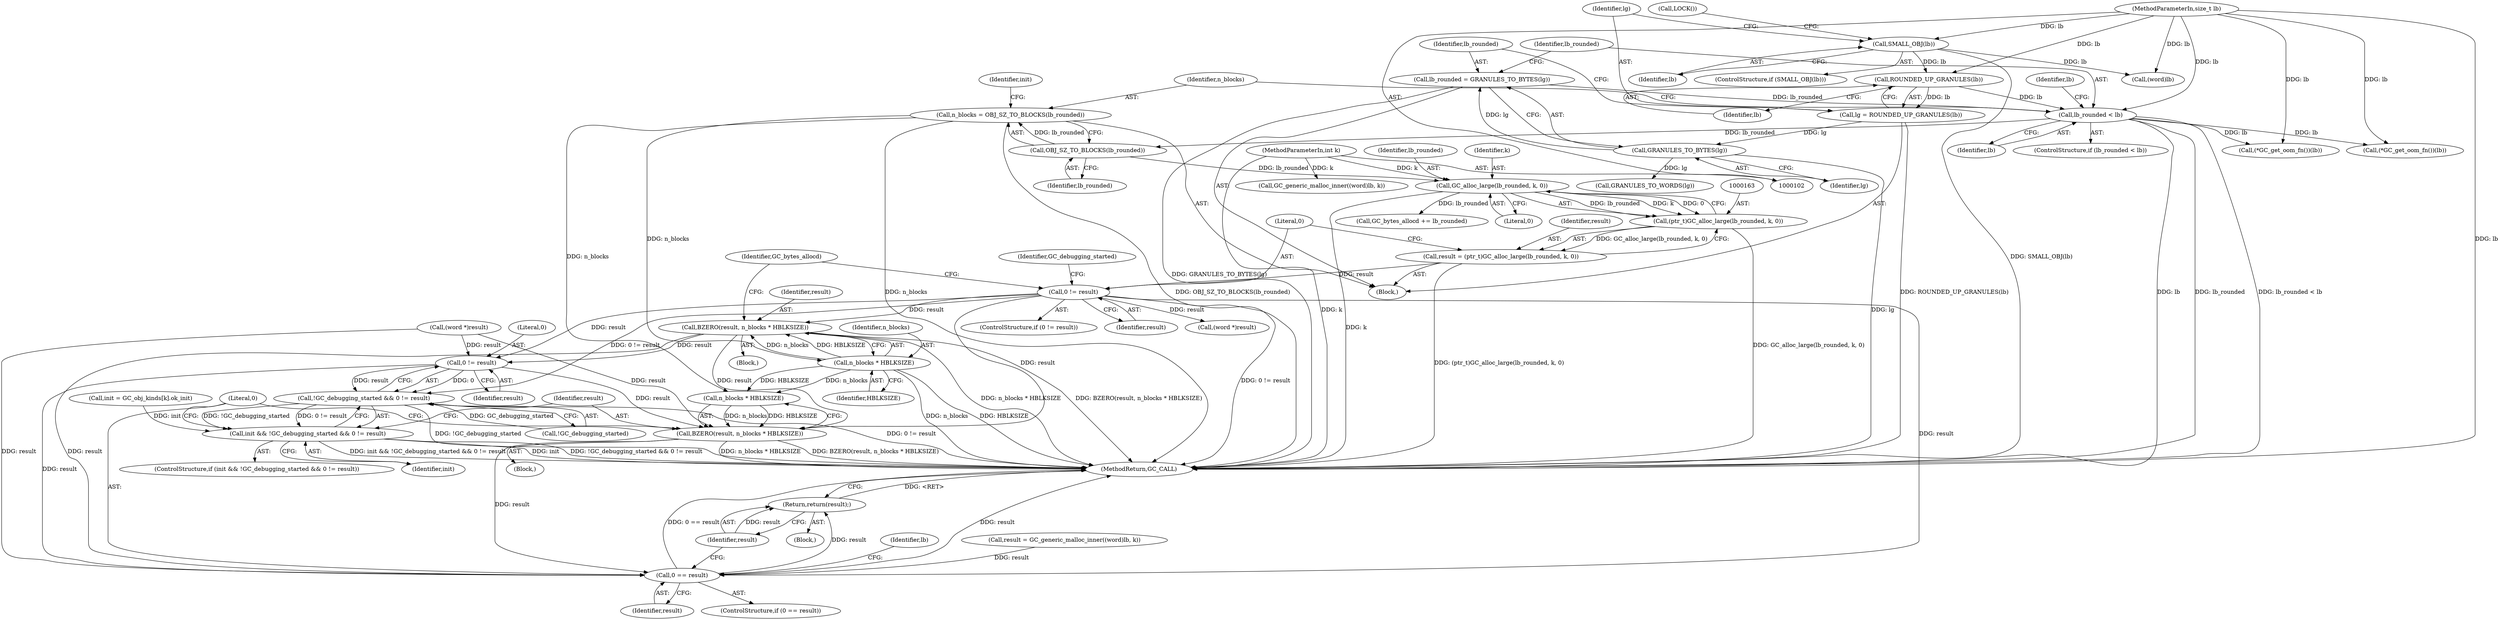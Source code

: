 digraph "0_bdwgc_be9df82919960214ee4b9d3313523bff44fd99e1@pointer" {
"1000176" [label="(Call,BZERO(result, n_blocks * HBLKSIZE))"];
"1000169" [label="(Call,0 != result)"];
"1000160" [label="(Call,result = (ptr_t)GC_alloc_large(lb_rounded, k, 0))"];
"1000162" [label="(Call,(ptr_t)GC_alloc_large(lb_rounded, k, 0))"];
"1000164" [label="(Call,GC_alloc_large(lb_rounded, k, 0))"];
"1000150" [label="(Call,OBJ_SZ_TO_BLOCKS(lb_rounded))"];
"1000142" [label="(Call,lb_rounded < lb)"];
"1000137" [label="(Call,lb_rounded = GRANULES_TO_BYTES(lg))"];
"1000139" [label="(Call,GRANULES_TO_BYTES(lg))"];
"1000133" [label="(Call,lg = ROUNDED_UP_GRANULES(lb))"];
"1000135" [label="(Call,ROUNDED_UP_GRANULES(lb))"];
"1000115" [label="(Call,SMALL_OBJ(lb))"];
"1000103" [label="(MethodParameterIn,size_t lb)"];
"1000104" [label="(MethodParameterIn,int k)"];
"1000178" [label="(Call,n_blocks * HBLKSIZE)"];
"1000148" [label="(Call,n_blocks = OBJ_SZ_TO_BLOCKS(lb_rounded))"];
"1000228" [label="(Call,0 != result)"];
"1000225" [label="(Call,!GC_debugging_started && 0 != result)"];
"1000223" [label="(Call,init && !GC_debugging_started && 0 != result)"];
"1000232" [label="(Call,BZERO(result, n_blocks * HBLKSIZE))"];
"1000238" [label="(Call,0 == result)"];
"1000247" [label="(Return,return(result);)"];
"1000160" [label="(Call,result = (ptr_t)GC_alloc_large(lb_rounded, k, 0))"];
"1000249" [label="(MethodReturn,GC_CALL)"];
"1000179" [label="(Identifier,n_blocks)"];
"1000234" [label="(Call,n_blocks * HBLKSIZE)"];
"1000141" [label="(ControlStructure,if (lb_rounded < lb))"];
"1000243" [label="(Call,(*GC_get_oom_fn())(lb))"];
"1000239" [label="(Literal,0)"];
"1000139" [label="(Call,GRANULES_TO_BYTES(lg))"];
"1000122" [label="(Call,(word)lb)"];
"1000138" [label="(Identifier,lb_rounded)"];
"1000180" [label="(Identifier,HBLKSIZE)"];
"1000248" [label="(Identifier,result)"];
"1000230" [label="(Identifier,result)"];
"1000231" [label="(Block,)"];
"1000218" [label="(Call,GC_bytes_allocd += lb_rounded)"];
"1000240" [label="(Identifier,result)"];
"1000170" [label="(Literal,0)"];
"1000168" [label="(ControlStructure,if (0 != result))"];
"1000136" [label="(Identifier,lb)"];
"1000151" [label="(Identifier,lb_rounded)"];
"1000137" [label="(Call,lb_rounded = GRANULES_TO_BYTES(lg))"];
"1000229" [label="(Literal,0)"];
"1000177" [label="(Identifier,result)"];
"1000116" [label="(Identifier,lb)"];
"1000244" [label="(Identifier,lb)"];
"1000222" [label="(ControlStructure,if (init && !GC_debugging_started && 0 != result))"];
"1000210" [label="(Call,(word *)result)"];
"1000118" [label="(Call,LOCK())"];
"1000133" [label="(Call,lg = ROUNDED_UP_GRANULES(lb))"];
"1000153" [label="(Identifier,init)"];
"1000233" [label="(Identifier,result)"];
"1000219" [label="(Identifier,GC_bytes_allocd)"];
"1000152" [label="(Call,init = GC_obj_kinds[k].ok_init)"];
"1000174" [label="(Identifier,GC_debugging_started)"];
"1000232" [label="(Call,BZERO(result, n_blocks * HBLKSIZE))"];
"1000128" [label="(Block,)"];
"1000162" [label="(Call,(ptr_t)GC_alloc_large(lb_rounded, k, 0))"];
"1000246" [label="(Block,)"];
"1000228" [label="(Call,0 != result)"];
"1000104" [label="(MethodParameterIn,int k)"];
"1000142" [label="(Call,lb_rounded < lb)"];
"1000176" [label="(Call,BZERO(result, n_blocks * HBLKSIZE))"];
"1000149" [label="(Identifier,n_blocks)"];
"1000119" [label="(Call,result = GC_generic_malloc_inner((word)lb, k))"];
"1000148" [label="(Call,n_blocks = OBJ_SZ_TO_BLOCKS(lb_rounded))"];
"1000150" [label="(Call,OBJ_SZ_TO_BLOCKS(lb_rounded))"];
"1000103" [label="(MethodParameterIn,size_t lb)"];
"1000226" [label="(Call,!GC_debugging_started)"];
"1000225" [label="(Call,!GC_debugging_started && 0 != result)"];
"1000146" [label="(Call,(*GC_get_oom_fn())(lb))"];
"1000171" [label="(Identifier,result)"];
"1000143" [label="(Identifier,lb_rounded)"];
"1000115" [label="(Call,SMALL_OBJ(lb))"];
"1000224" [label="(Identifier,init)"];
"1000237" [label="(ControlStructure,if (0 == result))"];
"1000147" [label="(Identifier,lb)"];
"1000144" [label="(Identifier,lb)"];
"1000169" [label="(Call,0 != result)"];
"1000223" [label="(Call,init && !GC_debugging_started && 0 != result)"];
"1000238" [label="(Call,0 == result)"];
"1000134" [label="(Identifier,lg)"];
"1000247" [label="(Return,return(result);)"];
"1000166" [label="(Identifier,k)"];
"1000135" [label="(Call,ROUNDED_UP_GRANULES(lb))"];
"1000165" [label="(Identifier,lb_rounded)"];
"1000167" [label="(Literal,0)"];
"1000204" [label="(Call,GRANULES_TO_WORDS(lg))"];
"1000164" [label="(Call,GC_alloc_large(lb_rounded, k, 0))"];
"1000114" [label="(ControlStructure,if (SMALL_OBJ(lb)))"];
"1000121" [label="(Call,GC_generic_malloc_inner((word)lb, k))"];
"1000140" [label="(Identifier,lg)"];
"1000178" [label="(Call,n_blocks * HBLKSIZE)"];
"1000175" [label="(Block,)"];
"1000186" [label="(Call,(word *)result)"];
"1000161" [label="(Identifier,result)"];
"1000176" -> "1000175"  [label="AST: "];
"1000176" -> "1000178"  [label="CFG: "];
"1000177" -> "1000176"  [label="AST: "];
"1000178" -> "1000176"  [label="AST: "];
"1000219" -> "1000176"  [label="CFG: "];
"1000176" -> "1000249"  [label="DDG: n_blocks * HBLKSIZE"];
"1000176" -> "1000249"  [label="DDG: BZERO(result, n_blocks * HBLKSIZE)"];
"1000169" -> "1000176"  [label="DDG: result"];
"1000178" -> "1000176"  [label="DDG: n_blocks"];
"1000178" -> "1000176"  [label="DDG: HBLKSIZE"];
"1000176" -> "1000228"  [label="DDG: result"];
"1000176" -> "1000232"  [label="DDG: result"];
"1000176" -> "1000238"  [label="DDG: result"];
"1000169" -> "1000168"  [label="AST: "];
"1000169" -> "1000171"  [label="CFG: "];
"1000170" -> "1000169"  [label="AST: "];
"1000171" -> "1000169"  [label="AST: "];
"1000174" -> "1000169"  [label="CFG: "];
"1000219" -> "1000169"  [label="CFG: "];
"1000169" -> "1000249"  [label="DDG: 0 != result"];
"1000160" -> "1000169"  [label="DDG: result"];
"1000169" -> "1000186"  [label="DDG: result"];
"1000169" -> "1000225"  [label="DDG: 0 != result"];
"1000169" -> "1000228"  [label="DDG: result"];
"1000169" -> "1000232"  [label="DDG: result"];
"1000169" -> "1000238"  [label="DDG: result"];
"1000160" -> "1000128"  [label="AST: "];
"1000160" -> "1000162"  [label="CFG: "];
"1000161" -> "1000160"  [label="AST: "];
"1000162" -> "1000160"  [label="AST: "];
"1000170" -> "1000160"  [label="CFG: "];
"1000160" -> "1000249"  [label="DDG: (ptr_t)GC_alloc_large(lb_rounded, k, 0)"];
"1000162" -> "1000160"  [label="DDG: GC_alloc_large(lb_rounded, k, 0)"];
"1000162" -> "1000164"  [label="CFG: "];
"1000163" -> "1000162"  [label="AST: "];
"1000164" -> "1000162"  [label="AST: "];
"1000162" -> "1000249"  [label="DDG: GC_alloc_large(lb_rounded, k, 0)"];
"1000164" -> "1000162"  [label="DDG: lb_rounded"];
"1000164" -> "1000162"  [label="DDG: k"];
"1000164" -> "1000162"  [label="DDG: 0"];
"1000164" -> "1000167"  [label="CFG: "];
"1000165" -> "1000164"  [label="AST: "];
"1000166" -> "1000164"  [label="AST: "];
"1000167" -> "1000164"  [label="AST: "];
"1000164" -> "1000249"  [label="DDG: k"];
"1000150" -> "1000164"  [label="DDG: lb_rounded"];
"1000104" -> "1000164"  [label="DDG: k"];
"1000164" -> "1000218"  [label="DDG: lb_rounded"];
"1000150" -> "1000148"  [label="AST: "];
"1000150" -> "1000151"  [label="CFG: "];
"1000151" -> "1000150"  [label="AST: "];
"1000148" -> "1000150"  [label="CFG: "];
"1000150" -> "1000148"  [label="DDG: lb_rounded"];
"1000142" -> "1000150"  [label="DDG: lb_rounded"];
"1000142" -> "1000141"  [label="AST: "];
"1000142" -> "1000144"  [label="CFG: "];
"1000143" -> "1000142"  [label="AST: "];
"1000144" -> "1000142"  [label="AST: "];
"1000147" -> "1000142"  [label="CFG: "];
"1000149" -> "1000142"  [label="CFG: "];
"1000142" -> "1000249"  [label="DDG: lb_rounded < lb"];
"1000142" -> "1000249"  [label="DDG: lb"];
"1000142" -> "1000249"  [label="DDG: lb_rounded"];
"1000137" -> "1000142"  [label="DDG: lb_rounded"];
"1000135" -> "1000142"  [label="DDG: lb"];
"1000103" -> "1000142"  [label="DDG: lb"];
"1000142" -> "1000146"  [label="DDG: lb"];
"1000142" -> "1000243"  [label="DDG: lb"];
"1000137" -> "1000128"  [label="AST: "];
"1000137" -> "1000139"  [label="CFG: "];
"1000138" -> "1000137"  [label="AST: "];
"1000139" -> "1000137"  [label="AST: "];
"1000143" -> "1000137"  [label="CFG: "];
"1000137" -> "1000249"  [label="DDG: GRANULES_TO_BYTES(lg)"];
"1000139" -> "1000137"  [label="DDG: lg"];
"1000139" -> "1000140"  [label="CFG: "];
"1000140" -> "1000139"  [label="AST: "];
"1000139" -> "1000249"  [label="DDG: lg"];
"1000133" -> "1000139"  [label="DDG: lg"];
"1000139" -> "1000204"  [label="DDG: lg"];
"1000133" -> "1000128"  [label="AST: "];
"1000133" -> "1000135"  [label="CFG: "];
"1000134" -> "1000133"  [label="AST: "];
"1000135" -> "1000133"  [label="AST: "];
"1000138" -> "1000133"  [label="CFG: "];
"1000133" -> "1000249"  [label="DDG: ROUNDED_UP_GRANULES(lb)"];
"1000135" -> "1000133"  [label="DDG: lb"];
"1000135" -> "1000136"  [label="CFG: "];
"1000136" -> "1000135"  [label="AST: "];
"1000115" -> "1000135"  [label="DDG: lb"];
"1000103" -> "1000135"  [label="DDG: lb"];
"1000115" -> "1000114"  [label="AST: "];
"1000115" -> "1000116"  [label="CFG: "];
"1000116" -> "1000115"  [label="AST: "];
"1000118" -> "1000115"  [label="CFG: "];
"1000134" -> "1000115"  [label="CFG: "];
"1000115" -> "1000249"  [label="DDG: SMALL_OBJ(lb)"];
"1000103" -> "1000115"  [label="DDG: lb"];
"1000115" -> "1000122"  [label="DDG: lb"];
"1000103" -> "1000102"  [label="AST: "];
"1000103" -> "1000249"  [label="DDG: lb"];
"1000103" -> "1000122"  [label="DDG: lb"];
"1000103" -> "1000146"  [label="DDG: lb"];
"1000103" -> "1000243"  [label="DDG: lb"];
"1000104" -> "1000102"  [label="AST: "];
"1000104" -> "1000249"  [label="DDG: k"];
"1000104" -> "1000121"  [label="DDG: k"];
"1000178" -> "1000180"  [label="CFG: "];
"1000179" -> "1000178"  [label="AST: "];
"1000180" -> "1000178"  [label="AST: "];
"1000178" -> "1000249"  [label="DDG: n_blocks"];
"1000178" -> "1000249"  [label="DDG: HBLKSIZE"];
"1000148" -> "1000178"  [label="DDG: n_blocks"];
"1000178" -> "1000234"  [label="DDG: n_blocks"];
"1000178" -> "1000234"  [label="DDG: HBLKSIZE"];
"1000148" -> "1000128"  [label="AST: "];
"1000149" -> "1000148"  [label="AST: "];
"1000153" -> "1000148"  [label="CFG: "];
"1000148" -> "1000249"  [label="DDG: n_blocks"];
"1000148" -> "1000249"  [label="DDG: OBJ_SZ_TO_BLOCKS(lb_rounded)"];
"1000148" -> "1000234"  [label="DDG: n_blocks"];
"1000228" -> "1000225"  [label="AST: "];
"1000228" -> "1000230"  [label="CFG: "];
"1000229" -> "1000228"  [label="AST: "];
"1000230" -> "1000228"  [label="AST: "];
"1000225" -> "1000228"  [label="CFG: "];
"1000228" -> "1000225"  [label="DDG: 0"];
"1000228" -> "1000225"  [label="DDG: result"];
"1000210" -> "1000228"  [label="DDG: result"];
"1000228" -> "1000232"  [label="DDG: result"];
"1000228" -> "1000238"  [label="DDG: result"];
"1000225" -> "1000223"  [label="AST: "];
"1000225" -> "1000226"  [label="CFG: "];
"1000226" -> "1000225"  [label="AST: "];
"1000223" -> "1000225"  [label="CFG: "];
"1000225" -> "1000249"  [label="DDG: !GC_debugging_started"];
"1000225" -> "1000249"  [label="DDG: 0 != result"];
"1000225" -> "1000223"  [label="DDG: !GC_debugging_started"];
"1000225" -> "1000223"  [label="DDG: 0 != result"];
"1000226" -> "1000225"  [label="DDG: GC_debugging_started"];
"1000223" -> "1000222"  [label="AST: "];
"1000223" -> "1000224"  [label="CFG: "];
"1000224" -> "1000223"  [label="AST: "];
"1000233" -> "1000223"  [label="CFG: "];
"1000239" -> "1000223"  [label="CFG: "];
"1000223" -> "1000249"  [label="DDG: !GC_debugging_started && 0 != result"];
"1000223" -> "1000249"  [label="DDG: init && !GC_debugging_started && 0 != result"];
"1000223" -> "1000249"  [label="DDG: init"];
"1000152" -> "1000223"  [label="DDG: init"];
"1000232" -> "1000231"  [label="AST: "];
"1000232" -> "1000234"  [label="CFG: "];
"1000233" -> "1000232"  [label="AST: "];
"1000234" -> "1000232"  [label="AST: "];
"1000239" -> "1000232"  [label="CFG: "];
"1000232" -> "1000249"  [label="DDG: BZERO(result, n_blocks * HBLKSIZE)"];
"1000232" -> "1000249"  [label="DDG: n_blocks * HBLKSIZE"];
"1000210" -> "1000232"  [label="DDG: result"];
"1000234" -> "1000232"  [label="DDG: n_blocks"];
"1000234" -> "1000232"  [label="DDG: HBLKSIZE"];
"1000232" -> "1000238"  [label="DDG: result"];
"1000238" -> "1000237"  [label="AST: "];
"1000238" -> "1000240"  [label="CFG: "];
"1000239" -> "1000238"  [label="AST: "];
"1000240" -> "1000238"  [label="AST: "];
"1000244" -> "1000238"  [label="CFG: "];
"1000248" -> "1000238"  [label="CFG: "];
"1000238" -> "1000249"  [label="DDG: result"];
"1000238" -> "1000249"  [label="DDG: 0 == result"];
"1000210" -> "1000238"  [label="DDG: result"];
"1000119" -> "1000238"  [label="DDG: result"];
"1000238" -> "1000247"  [label="DDG: result"];
"1000247" -> "1000246"  [label="AST: "];
"1000247" -> "1000248"  [label="CFG: "];
"1000248" -> "1000247"  [label="AST: "];
"1000249" -> "1000247"  [label="CFG: "];
"1000247" -> "1000249"  [label="DDG: <RET>"];
"1000248" -> "1000247"  [label="DDG: result"];
}
